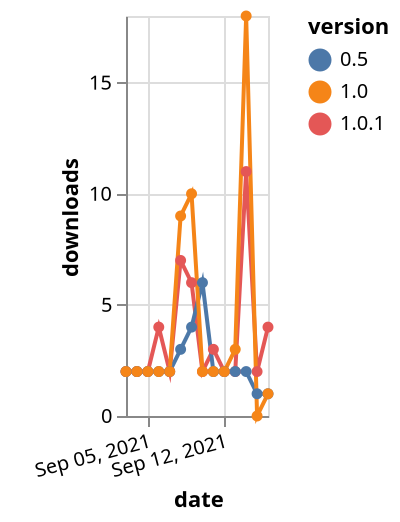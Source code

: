 {"$schema": "https://vega.github.io/schema/vega-lite/v5.json", "description": "A simple bar chart with embedded data.", "data": {"values": [{"date": "2021-09-03", "total": 894, "delta": 2, "version": "1.0.1"}, {"date": "2021-09-04", "total": 896, "delta": 2, "version": "1.0.1"}, {"date": "2021-09-05", "total": 898, "delta": 2, "version": "1.0.1"}, {"date": "2021-09-06", "total": 902, "delta": 4, "version": "1.0.1"}, {"date": "2021-09-07", "total": 904, "delta": 2, "version": "1.0.1"}, {"date": "2021-09-08", "total": 911, "delta": 7, "version": "1.0.1"}, {"date": "2021-09-09", "total": 917, "delta": 6, "version": "1.0.1"}, {"date": "2021-09-10", "total": 919, "delta": 2, "version": "1.0.1"}, {"date": "2021-09-11", "total": 922, "delta": 3, "version": "1.0.1"}, {"date": "2021-09-12", "total": 924, "delta": 2, "version": "1.0.1"}, {"date": "2021-09-13", "total": 926, "delta": 2, "version": "1.0.1"}, {"date": "2021-09-14", "total": 937, "delta": 11, "version": "1.0.1"}, {"date": "2021-09-15", "total": 939, "delta": 2, "version": "1.0.1"}, {"date": "2021-09-16", "total": 943, "delta": 4, "version": "1.0.1"}, {"date": "2021-09-03", "total": 1282, "delta": 2, "version": "0.5"}, {"date": "2021-09-04", "total": 1284, "delta": 2, "version": "0.5"}, {"date": "2021-09-05", "total": 1286, "delta": 2, "version": "0.5"}, {"date": "2021-09-06", "total": 1288, "delta": 2, "version": "0.5"}, {"date": "2021-09-07", "total": 1290, "delta": 2, "version": "0.5"}, {"date": "2021-09-08", "total": 1293, "delta": 3, "version": "0.5"}, {"date": "2021-09-09", "total": 1297, "delta": 4, "version": "0.5"}, {"date": "2021-09-10", "total": 1303, "delta": 6, "version": "0.5"}, {"date": "2021-09-11", "total": 1305, "delta": 2, "version": "0.5"}, {"date": "2021-09-12", "total": 1307, "delta": 2, "version": "0.5"}, {"date": "2021-09-13", "total": 1309, "delta": 2, "version": "0.5"}, {"date": "2021-09-14", "total": 1311, "delta": 2, "version": "0.5"}, {"date": "2021-09-15", "total": 1312, "delta": 1, "version": "0.5"}, {"date": "2021-09-16", "total": 1313, "delta": 1, "version": "0.5"}, {"date": "2021-09-03", "total": 1141, "delta": 2, "version": "1.0"}, {"date": "2021-09-04", "total": 1143, "delta": 2, "version": "1.0"}, {"date": "2021-09-05", "total": 1145, "delta": 2, "version": "1.0"}, {"date": "2021-09-06", "total": 1147, "delta": 2, "version": "1.0"}, {"date": "2021-09-07", "total": 1149, "delta": 2, "version": "1.0"}, {"date": "2021-09-08", "total": 1158, "delta": 9, "version": "1.0"}, {"date": "2021-09-09", "total": 1168, "delta": 10, "version": "1.0"}, {"date": "2021-09-10", "total": 1170, "delta": 2, "version": "1.0"}, {"date": "2021-09-11", "total": 1172, "delta": 2, "version": "1.0"}, {"date": "2021-09-12", "total": 1174, "delta": 2, "version": "1.0"}, {"date": "2021-09-13", "total": 1177, "delta": 3, "version": "1.0"}, {"date": "2021-09-14", "total": 1195, "delta": 18, "version": "1.0"}, {"date": "2021-09-15", "total": 1195, "delta": 0, "version": "1.0"}, {"date": "2021-09-16", "total": 1196, "delta": 1, "version": "1.0"}]}, "width": "container", "mark": {"type": "line", "point": {"filled": true}}, "encoding": {"x": {"field": "date", "type": "temporal", "timeUnit": "yearmonthdate", "title": "date", "axis": {"labelAngle": -15}}, "y": {"field": "delta", "type": "quantitative", "title": "downloads"}, "color": {"field": "version", "type": "nominal"}, "tooltip": {"field": "delta"}}}